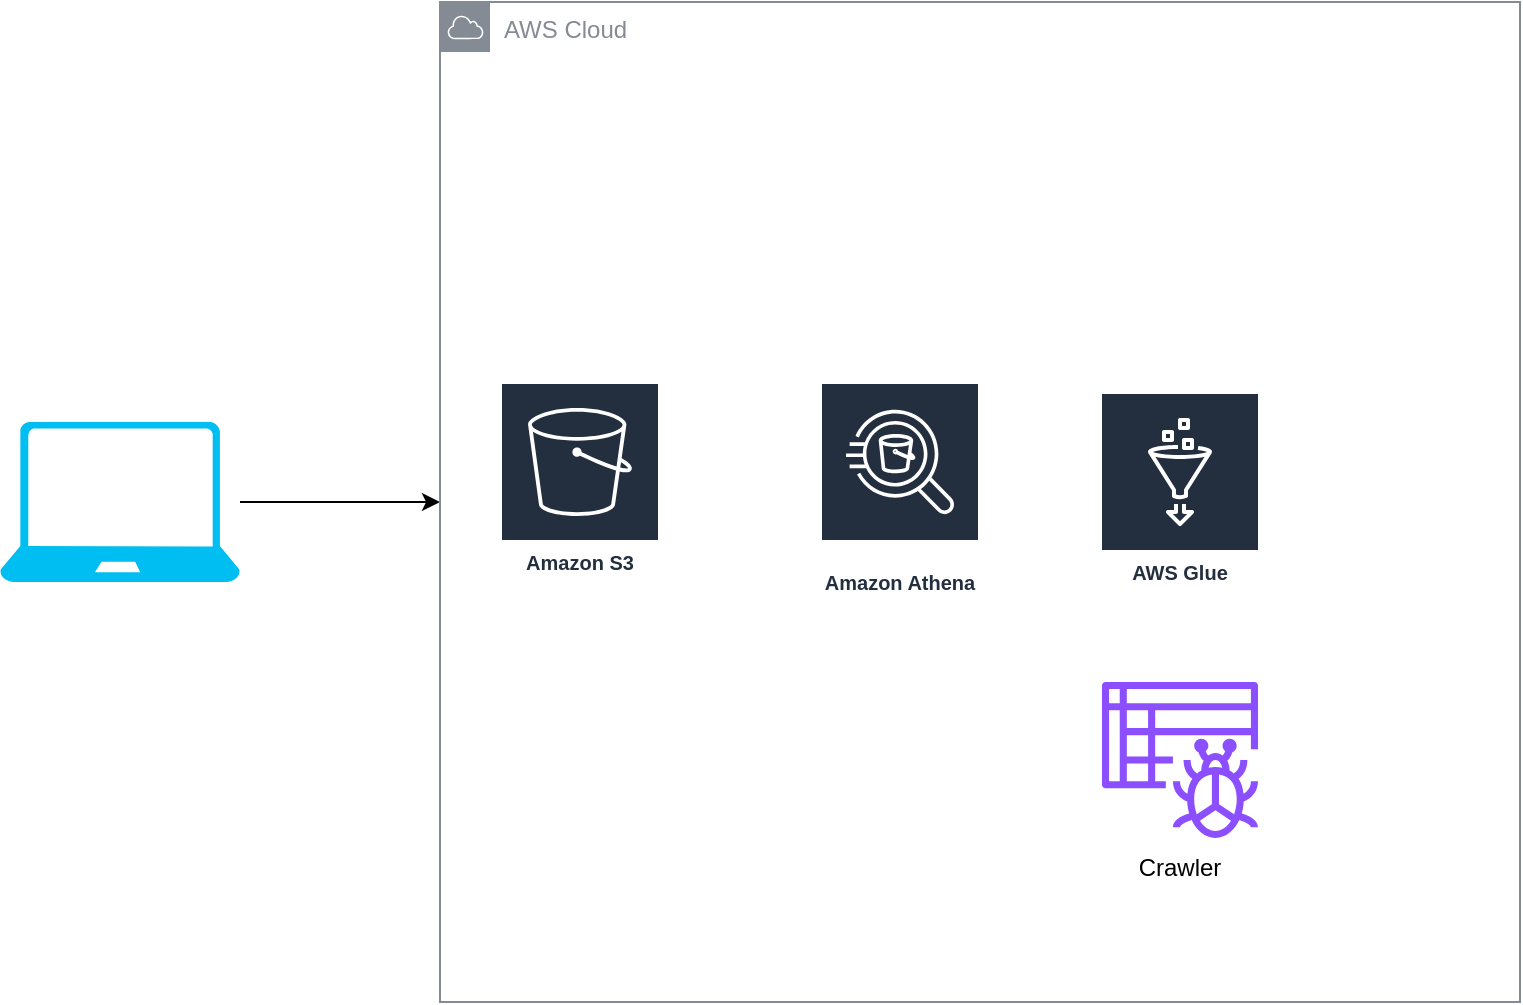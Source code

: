 <mxfile version="26.0.5">
  <diagram name="Page-1" id="wGlNKamfjwNrhgDmpFLm">
    <mxGraphModel dx="1034" dy="564" grid="1" gridSize="10" guides="1" tooltips="1" connect="1" arrows="1" fold="1" page="1" pageScale="1" pageWidth="827" pageHeight="1169" math="0" shadow="0">
      <root>
        <mxCell id="0" />
        <mxCell id="1" parent="0" />
        <mxCell id="aVgh9A_LgWMwKXD5fCzV-6" value="" style="edgeStyle=orthogonalEdgeStyle;rounded=0;orthogonalLoop=1;jettySize=auto;html=1;" edge="1" parent="1" source="aVgh9A_LgWMwKXD5fCzV-1" target="aVgh9A_LgWMwKXD5fCzV-5">
          <mxGeometry relative="1" as="geometry" />
        </mxCell>
        <mxCell id="aVgh9A_LgWMwKXD5fCzV-1" value="" style="verticalLabelPosition=bottom;html=1;verticalAlign=top;align=center;strokeColor=none;fillColor=#00BEF2;shape=mxgraph.azure.laptop;pointerEvents=1;" vertex="1" parent="1">
          <mxGeometry x="20" y="320" width="120" height="80" as="geometry" />
        </mxCell>
        <mxCell id="aVgh9A_LgWMwKXD5fCzV-5" value="AWS Cloud" style="sketch=0;outlineConnect=0;gradientColor=none;html=1;whiteSpace=wrap;fontSize=12;fontStyle=0;shape=mxgraph.aws4.group;grIcon=mxgraph.aws4.group_aws_cloud;strokeColor=#858B94;fillColor=none;verticalAlign=top;align=left;spacingLeft=30;fontColor=#858B94;dashed=0;" vertex="1" parent="1">
          <mxGeometry x="240" y="110" width="540" height="500" as="geometry" />
        </mxCell>
        <mxCell id="aVgh9A_LgWMwKXD5fCzV-7" value="Amazon S3" style="sketch=0;outlineConnect=0;fontColor=#232F3E;gradientColor=none;strokeColor=#ffffff;fillColor=#232F3E;dashed=0;verticalLabelPosition=middle;verticalAlign=bottom;align=center;html=1;whiteSpace=wrap;fontSize=10;fontStyle=1;spacing=3;shape=mxgraph.aws4.productIcon;prIcon=mxgraph.aws4.s3;" vertex="1" parent="1">
          <mxGeometry x="270" y="300" width="80" height="100" as="geometry" />
        </mxCell>
        <mxCell id="aVgh9A_LgWMwKXD5fCzV-8" value="Amazon Athena" style="sketch=0;outlineConnect=0;fontColor=#232F3E;gradientColor=none;strokeColor=#ffffff;fillColor=#232F3E;dashed=0;verticalLabelPosition=middle;verticalAlign=bottom;align=center;html=1;whiteSpace=wrap;fontSize=10;fontStyle=1;spacing=3;shape=mxgraph.aws4.productIcon;prIcon=mxgraph.aws4.athena;" vertex="1" parent="1">
          <mxGeometry x="430" y="300" width="80" height="110" as="geometry" />
        </mxCell>
        <mxCell id="aVgh9A_LgWMwKXD5fCzV-9" value="AWS Glue" style="sketch=0;outlineConnect=0;fontColor=#232F3E;gradientColor=none;strokeColor=#ffffff;fillColor=#232F3E;dashed=0;verticalLabelPosition=middle;verticalAlign=bottom;align=center;html=1;whiteSpace=wrap;fontSize=10;fontStyle=1;spacing=3;shape=mxgraph.aws4.productIcon;prIcon=mxgraph.aws4.glue;" vertex="1" parent="1">
          <mxGeometry x="570" y="305" width="80" height="100" as="geometry" />
        </mxCell>
        <mxCell id="aVgh9A_LgWMwKXD5fCzV-10" value="" style="sketch=0;outlineConnect=0;fontColor=#232F3E;gradientColor=none;fillColor=#8C4FFF;strokeColor=none;dashed=0;verticalLabelPosition=bottom;verticalAlign=top;align=center;html=1;fontSize=12;fontStyle=0;aspect=fixed;pointerEvents=1;shape=mxgraph.aws4.glue_crawlers;" vertex="1" parent="1">
          <mxGeometry x="571" y="450" width="78" height="78" as="geometry" />
        </mxCell>
        <mxCell id="aVgh9A_LgWMwKXD5fCzV-11" value="Crawler" style="text;html=1;align=center;verticalAlign=middle;whiteSpace=wrap;rounded=0;" vertex="1" parent="1">
          <mxGeometry x="580" y="528" width="60" height="30" as="geometry" />
        </mxCell>
      </root>
    </mxGraphModel>
  </diagram>
</mxfile>
